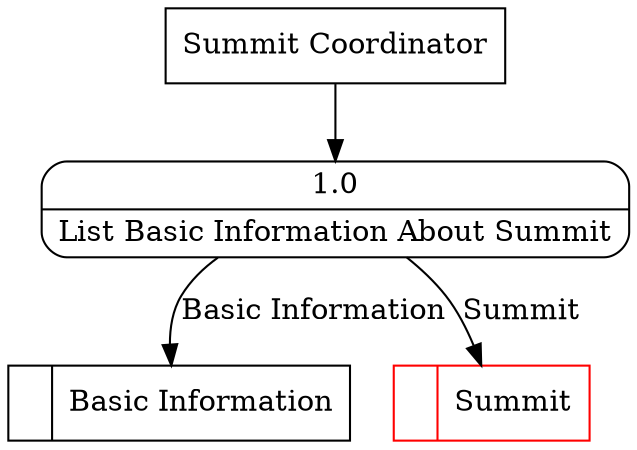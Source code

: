 digraph dfd2{ 
node[shape=record]
200 [label="<f0>  |<f1> Basic Information " ];
201 [label="<f0>  |<f1> Summit " color=red];
202 [label="Summit Coordinator" shape=box];
203 [label="{<f0> 1.0|<f1> List Basic Information About Summit }" shape=Mrecord];
202 -> 203
203 -> 200 [label="Basic Information"]
203 -> 201 [label="Summit"]
}